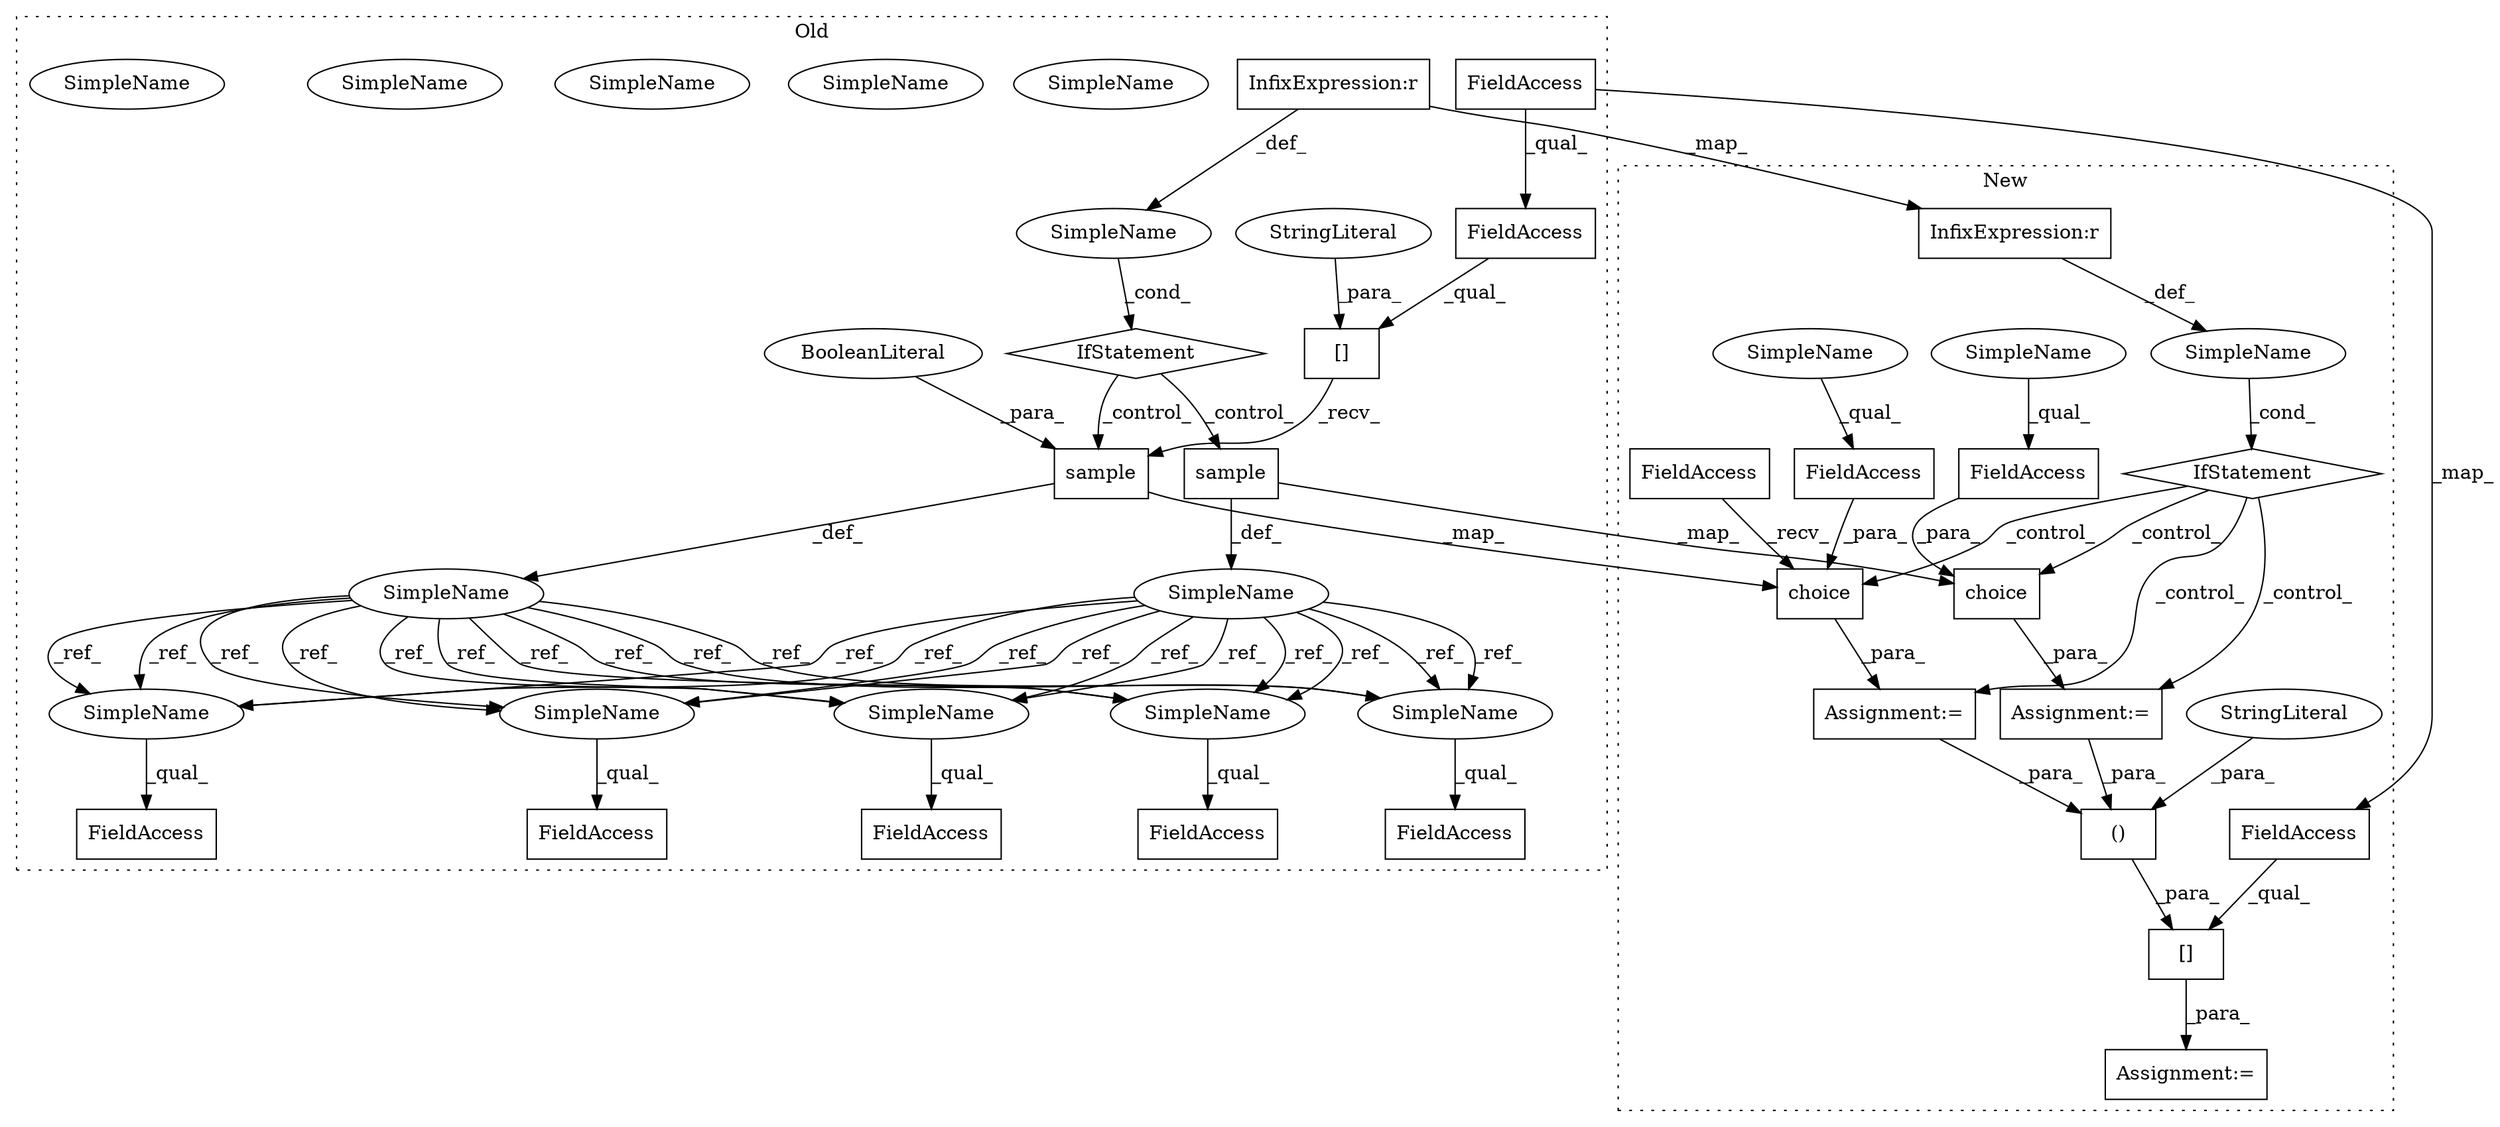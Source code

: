 digraph G {
subgraph cluster0 {
1 [label="sample" a="32" s="5618,5640" l="7,1" shape="box"];
5 [label="FieldAccess" a="22" s="6847" l="17" shape="box"];
6 [label="SimpleName" a="42" s="5549" l="12" shape="ellipse"];
7 [label="FieldAccess" a="22" s="6069" l="17" shape="box"];
8 [label="SimpleName" a="42" s="5549" l="12" shape="ellipse"];
9 [label="FieldAccess" a="22" s="5928" l="17" shape="box"];
10 [label="FieldAccess" a="22" s="6358" l="17" shape="box"];
11 [label="FieldAccess" a="22" s="6264" l="17" shape="box"];
12 [label="SimpleName" a="42" s="" l="" shape="ellipse"];
13 [label="IfStatement" a="25" s="5603" l="3" shape="diamond"];
18 [label="InfixExpression:r" a="27" s="5583" l="3" shape="box"];
23 [label="sample" a="32" s="5698,5725" l="7,1" shape="box"];
26 [label="[]" a="2" s="5644,5696" l="17,1" shape="box"];
28 [label="FieldAccess" a="22" s="5644" l="16" shape="box"];
29 [label="BooleanLiteral" a="9" s="5721" l="4" shape="ellipse"];
30 [label="StringLiteral" a="45" s="5661" l="35" shape="ellipse"];
32 [label="FieldAccess" a="22" s="5644" l="11" shape="box"];
33 [label="SimpleName" a="42" s="6847" l="12" shape="ellipse"];
34 [label="SimpleName" a="42" s="6358" l="12" shape="ellipse"];
35 [label="SimpleName" a="42" s="5928" l="12" shape="ellipse"];
36 [label="SimpleName" a="42" s="6069" l="12" shape="ellipse"];
37 [label="SimpleName" a="42" s="6264" l="12" shape="ellipse"];
40 [label="SimpleName" a="42" s="5928" l="12" shape="ellipse"];
41 [label="SimpleName" a="42" s="6358" l="12" shape="ellipse"];
42 [label="SimpleName" a="42" s="6847" l="12" shape="ellipse"];
43 [label="SimpleName" a="42" s="6069" l="12" shape="ellipse"];
44 [label="SimpleName" a="42" s="6264" l="12" shape="ellipse"];
label = "Old";
style="dotted";
}
subgraph cluster1 {
2 [label="choice" a="32" s="5611,5650" l="7,1" shape="box"];
3 [label="()" a="106" s="5784" l="41" shape="box"];
4 [label="StringLiteral" a="45" s="5784" l="16" shape="ellipse"];
14 [label="Assignment:=" a="7" s="5766" l="1" shape="box"];
15 [label="Assignment:=" a="7" s="5597" l="1" shape="box"];
16 [label="[]" a="2" s="5767,5825" l="17,2" shape="box"];
17 [label="InfixExpression:r" a="27" s="5556" l="3" shape="box"];
19 [label="FieldAccess" a="22" s="5618" l="16" shape="box"];
20 [label="IfStatement" a="25" s="5533,5575" l="4,2" shape="diamond"];
21 [label="SimpleName" a="42" s="" l="" shape="ellipse"];
22 [label="choice" a="32" s="5699,5741" l="7,1" shape="box"];
24 [label="FieldAccess" a="22" s="5706" l="19" shape="box"];
25 [label="Assignment:=" a="7" s="5685" l="1" shape="box"];
27 [label="FieldAccess" a="22" s="5686" l="12" shape="box"];
31 [label="FieldAccess" a="22" s="5767" l="11" shape="box"];
38 [label="SimpleName" a="42" s="5618" l="4" shape="ellipse"];
39 [label="SimpleName" a="42" s="5706" l="4" shape="ellipse"];
label = "New";
style="dotted";
}
1 -> 8 [label="_def_"];
1 -> 2 [label="_map_"];
2 -> 15 [label="_para_"];
3 -> 16 [label="_para_"];
4 -> 3 [label="_para_"];
6 -> 44 [label="_ref_"];
6 -> 44 [label="_ref_"];
6 -> 40 [label="_ref_"];
6 -> 42 [label="_ref_"];
6 -> 41 [label="_ref_"];
6 -> 43 [label="_ref_"];
6 -> 40 [label="_ref_"];
6 -> 43 [label="_ref_"];
6 -> 42 [label="_ref_"];
6 -> 41 [label="_ref_"];
8 -> 41 [label="_ref_"];
8 -> 44 [label="_ref_"];
8 -> 43 [label="_ref_"];
8 -> 40 [label="_ref_"];
8 -> 42 [label="_ref_"];
8 -> 44 [label="_ref_"];
8 -> 41 [label="_ref_"];
8 -> 42 [label="_ref_"];
8 -> 40 [label="_ref_"];
8 -> 43 [label="_ref_"];
12 -> 13 [label="_cond_"];
13 -> 23 [label="_control_"];
13 -> 1 [label="_control_"];
15 -> 3 [label="_para_"];
16 -> 14 [label="_para_"];
17 -> 21 [label="_def_"];
18 -> 12 [label="_def_"];
18 -> 17 [label="_map_"];
19 -> 2 [label="_para_"];
20 -> 2 [label="_control_"];
20 -> 22 [label="_control_"];
20 -> 15 [label="_control_"];
20 -> 25 [label="_control_"];
21 -> 20 [label="_cond_"];
22 -> 25 [label="_para_"];
23 -> 6 [label="_def_"];
23 -> 22 [label="_map_"];
24 -> 22 [label="_para_"];
25 -> 3 [label="_para_"];
26 -> 23 [label="_recv_"];
27 -> 22 [label="_recv_"];
28 -> 26 [label="_qual_"];
29 -> 23 [label="_para_"];
30 -> 26 [label="_para_"];
31 -> 16 [label="_qual_"];
32 -> 31 [label="_map_"];
32 -> 28 [label="_qual_"];
38 -> 19 [label="_qual_"];
39 -> 24 [label="_qual_"];
40 -> 9 [label="_qual_"];
41 -> 10 [label="_qual_"];
42 -> 5 [label="_qual_"];
43 -> 7 [label="_qual_"];
44 -> 11 [label="_qual_"];
}